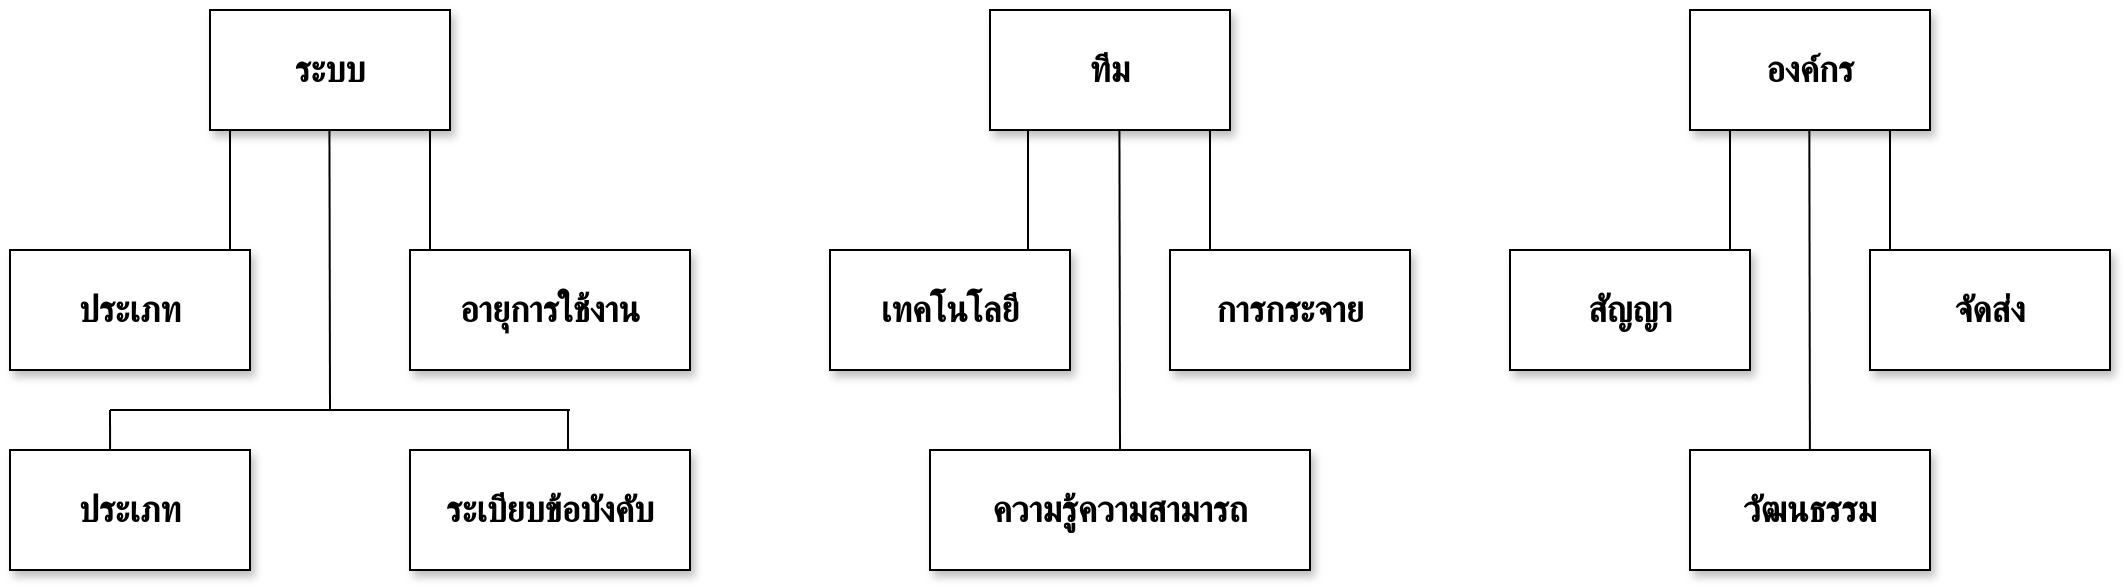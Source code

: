 <mxfile version="24.1.0" type="device">
  <diagram name="Page-1" id="r1Hyp4Gwakwio_0DomK-">
    <mxGraphModel dx="956" dy="563" grid="1" gridSize="10" guides="1" tooltips="1" connect="1" arrows="1" fold="1" page="1" pageScale="1" pageWidth="1100" pageHeight="850" math="0" shadow="0">
      <root>
        <mxCell id="0" />
        <mxCell id="1" parent="0" />
        <mxCell id="21LEfW5QRLlqgm8aSt_V-1" value="&lt;font style=&quot;font-size: 18px;&quot;&gt;&lt;span&gt;ระบบ&lt;/span&gt;&lt;/font&gt;" style="rounded=0;whiteSpace=wrap;html=1;shadow=1;fontStyle=1" vertex="1" parent="1">
          <mxGeometry x="140" y="60" width="120" height="60" as="geometry" />
        </mxCell>
        <mxCell id="21LEfW5QRLlqgm8aSt_V-2" value="&lt;font style=&quot;font-size: 18px;&quot;&gt;&lt;b&gt;ทีม&lt;/b&gt;&lt;/font&gt;" style="rounded=0;whiteSpace=wrap;html=1;shadow=1;" vertex="1" parent="1">
          <mxGeometry x="530" y="60" width="120" height="60" as="geometry" />
        </mxCell>
        <mxCell id="21LEfW5QRLlqgm8aSt_V-3" value="&lt;font style=&quot;font-size: 18px;&quot;&gt;&lt;b&gt;องค์กร&lt;/b&gt;&lt;/font&gt;" style="rounded=0;whiteSpace=wrap;html=1;shadow=1;" vertex="1" parent="1">
          <mxGeometry x="880" y="60" width="120" height="60" as="geometry" />
        </mxCell>
        <mxCell id="21LEfW5QRLlqgm8aSt_V-4" value="&lt;font style=&quot;font-size: 18px;&quot;&gt;&lt;span&gt;ประเภท&lt;/span&gt;&lt;/font&gt;" style="rounded=0;whiteSpace=wrap;html=1;shadow=1;fontStyle=1" vertex="1" parent="1">
          <mxGeometry x="40" y="180" width="120" height="60" as="geometry" />
        </mxCell>
        <mxCell id="21LEfW5QRLlqgm8aSt_V-5" value="&lt;span style=&quot;font-size: 18px;&quot;&gt;อายุการใช้งาน&lt;/span&gt;" style="rounded=0;whiteSpace=wrap;html=1;shadow=1;fontStyle=1" vertex="1" parent="1">
          <mxGeometry x="240" y="180" width="140" height="60" as="geometry" />
        </mxCell>
        <mxCell id="21LEfW5QRLlqgm8aSt_V-6" value="&lt;font style=&quot;font-size: 18px;&quot;&gt;&lt;span&gt;ประเภท&lt;/span&gt;&lt;/font&gt;" style="rounded=0;whiteSpace=wrap;html=1;shadow=1;fontStyle=1" vertex="1" parent="1">
          <mxGeometry x="40" y="280" width="120" height="60" as="geometry" />
        </mxCell>
        <mxCell id="21LEfW5QRLlqgm8aSt_V-7" value="&lt;span style=&quot;font-size: 18px;&quot;&gt;ระเบียบข้อบังคับ&lt;/span&gt;" style="rounded=0;whiteSpace=wrap;html=1;shadow=1;fontStyle=1" vertex="1" parent="1">
          <mxGeometry x="240" y="280" width="140" height="60" as="geometry" />
        </mxCell>
        <mxCell id="21LEfW5QRLlqgm8aSt_V-9" value="&lt;span style=&quot;font-size: 18px;&quot;&gt;เทคโนโลยี&lt;/span&gt;" style="rounded=0;whiteSpace=wrap;html=1;shadow=1;fontStyle=1" vertex="1" parent="1">
          <mxGeometry x="450" y="180" width="120" height="60" as="geometry" />
        </mxCell>
        <mxCell id="21LEfW5QRLlqgm8aSt_V-10" value="&lt;span style=&quot;font-size: 18px;&quot;&gt;ความรู้ความสามารถ&lt;/span&gt;" style="rounded=0;whiteSpace=wrap;html=1;shadow=1;fontStyle=1" vertex="1" parent="1">
          <mxGeometry x="500" y="280" width="190" height="60" as="geometry" />
        </mxCell>
        <mxCell id="21LEfW5QRLlqgm8aSt_V-11" value="&lt;span style=&quot;font-size: 18px;&quot;&gt;การกระจาย&lt;/span&gt;" style="rounded=0;whiteSpace=wrap;html=1;shadow=1;fontStyle=1" vertex="1" parent="1">
          <mxGeometry x="620" y="180" width="120" height="60" as="geometry" />
        </mxCell>
        <mxCell id="21LEfW5QRLlqgm8aSt_V-12" value="&lt;span style=&quot;font-size: 18px;&quot;&gt;สัญญา&lt;/span&gt;" style="rounded=0;whiteSpace=wrap;html=1;shadow=1;fontStyle=1" vertex="1" parent="1">
          <mxGeometry x="790" y="180" width="120" height="60" as="geometry" />
        </mxCell>
        <mxCell id="21LEfW5QRLlqgm8aSt_V-13" value="&lt;span style=&quot;font-size: 18px;&quot;&gt;จัดส่ง&lt;/span&gt;" style="rounded=0;whiteSpace=wrap;html=1;shadow=1;fontStyle=1" vertex="1" parent="1">
          <mxGeometry x="970" y="180" width="120" height="60" as="geometry" />
        </mxCell>
        <mxCell id="21LEfW5QRLlqgm8aSt_V-14" value="&lt;span style=&quot;font-size: 18px;&quot;&gt;วัฒนธรรม&lt;/span&gt;" style="rounded=0;whiteSpace=wrap;html=1;shadow=1;fontStyle=1" vertex="1" parent="1">
          <mxGeometry x="880" y="280" width="120" height="60" as="geometry" />
        </mxCell>
        <mxCell id="21LEfW5QRLlqgm8aSt_V-16" value="" style="endArrow=none;html=1;rounded=0;" edge="1" parent="1">
          <mxGeometry width="50" height="50" relative="1" as="geometry">
            <mxPoint x="150" y="180" as="sourcePoint" />
            <mxPoint x="150" y="120" as="targetPoint" />
          </mxGeometry>
        </mxCell>
        <mxCell id="21LEfW5QRLlqgm8aSt_V-17" value="" style="endArrow=none;html=1;rounded=0;" edge="1" parent="1">
          <mxGeometry width="50" height="50" relative="1" as="geometry">
            <mxPoint x="250" y="180" as="sourcePoint" />
            <mxPoint x="250" y="120" as="targetPoint" />
          </mxGeometry>
        </mxCell>
        <mxCell id="21LEfW5QRLlqgm8aSt_V-18" value="" style="endArrow=none;html=1;rounded=0;" edge="1" parent="1">
          <mxGeometry width="50" height="50" relative="1" as="geometry">
            <mxPoint x="200" y="260" as="sourcePoint" />
            <mxPoint x="199.72" y="120" as="targetPoint" />
          </mxGeometry>
        </mxCell>
        <mxCell id="21LEfW5QRLlqgm8aSt_V-19" value="" style="endArrow=none;html=1;rounded=0;" edge="1" parent="1">
          <mxGeometry width="50" height="50" relative="1" as="geometry">
            <mxPoint x="90" y="260" as="sourcePoint" />
            <mxPoint x="320" y="260" as="targetPoint" />
          </mxGeometry>
        </mxCell>
        <mxCell id="21LEfW5QRLlqgm8aSt_V-20" value="" style="endArrow=none;html=1;rounded=0;exitX=0.417;exitY=0;exitDx=0;exitDy=0;exitPerimeter=0;" edge="1" parent="1" source="21LEfW5QRLlqgm8aSt_V-6">
          <mxGeometry width="50" height="50" relative="1" as="geometry">
            <mxPoint x="210" y="270" as="sourcePoint" />
            <mxPoint x="90" y="260" as="targetPoint" />
          </mxGeometry>
        </mxCell>
        <mxCell id="21LEfW5QRLlqgm8aSt_V-21" value="" style="endArrow=none;html=1;rounded=0;" edge="1" parent="1">
          <mxGeometry width="50" height="50" relative="1" as="geometry">
            <mxPoint x="319" y="280" as="sourcePoint" />
            <mxPoint x="319" y="260" as="targetPoint" />
          </mxGeometry>
        </mxCell>
        <mxCell id="21LEfW5QRLlqgm8aSt_V-22" value="" style="endArrow=none;html=1;rounded=0;exitX=0.5;exitY=0;exitDx=0;exitDy=0;" edge="1" parent="1" source="21LEfW5QRLlqgm8aSt_V-10">
          <mxGeometry width="50" height="50" relative="1" as="geometry">
            <mxPoint x="595" y="260" as="sourcePoint" />
            <mxPoint x="594.72" y="120" as="targetPoint" />
          </mxGeometry>
        </mxCell>
        <mxCell id="21LEfW5QRLlqgm8aSt_V-23" value="" style="endArrow=none;html=1;rounded=0;" edge="1" parent="1">
          <mxGeometry width="50" height="50" relative="1" as="geometry">
            <mxPoint x="549" y="180" as="sourcePoint" />
            <mxPoint x="549" y="120" as="targetPoint" />
          </mxGeometry>
        </mxCell>
        <mxCell id="21LEfW5QRLlqgm8aSt_V-24" value="" style="endArrow=none;html=1;rounded=0;" edge="1" parent="1">
          <mxGeometry width="50" height="50" relative="1" as="geometry">
            <mxPoint x="640" y="180" as="sourcePoint" />
            <mxPoint x="640" y="120" as="targetPoint" />
          </mxGeometry>
        </mxCell>
        <mxCell id="21LEfW5QRLlqgm8aSt_V-25" value="" style="endArrow=none;html=1;rounded=0;" edge="1" parent="1">
          <mxGeometry width="50" height="50" relative="1" as="geometry">
            <mxPoint x="900" y="180" as="sourcePoint" />
            <mxPoint x="900" y="120" as="targetPoint" />
          </mxGeometry>
        </mxCell>
        <mxCell id="21LEfW5QRLlqgm8aSt_V-26" value="" style="endArrow=none;html=1;rounded=0;" edge="1" parent="1">
          <mxGeometry width="50" height="50" relative="1" as="geometry">
            <mxPoint x="980" y="180" as="sourcePoint" />
            <mxPoint x="980" y="120" as="targetPoint" />
          </mxGeometry>
        </mxCell>
        <mxCell id="21LEfW5QRLlqgm8aSt_V-27" value="" style="endArrow=none;html=1;rounded=0;exitX=0.5;exitY=0;exitDx=0;exitDy=0;" edge="1" parent="1">
          <mxGeometry width="50" height="50" relative="1" as="geometry">
            <mxPoint x="939.95" y="280" as="sourcePoint" />
            <mxPoint x="939.67" y="120" as="targetPoint" />
          </mxGeometry>
        </mxCell>
      </root>
    </mxGraphModel>
  </diagram>
</mxfile>
